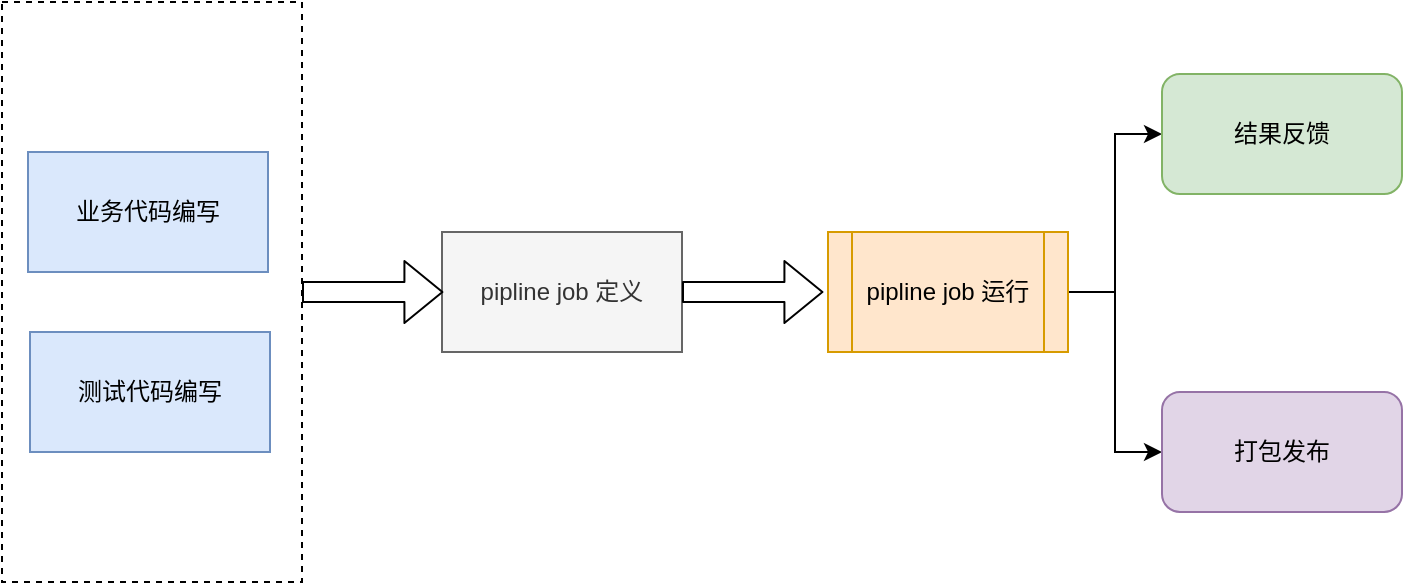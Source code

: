 <mxfile version="10.7.3" type="github"><diagram id="oZr0qd5XGFgEYdEZLRKj" name="第 1 页"><mxGraphModel dx="996" dy="565" grid="1" gridSize="10" guides="1" tooltips="1" connect="1" arrows="1" fold="1" page="1" pageScale="1" pageWidth="827" pageHeight="1169" math="0" shadow="0"><root><mxCell id="0"/><mxCell id="1" parent="0"/><mxCell id="rp30j5t_GwXiDYo8XEbb-10" value="" style="rounded=0;whiteSpace=wrap;html=1;fillColor=none;dashed=1;" vertex="1" parent="1"><mxGeometry x="20" y="125" width="150" height="290" as="geometry"/></mxCell><mxCell id="rp30j5t_GwXiDYo8XEbb-1" value="业务代码编写" style="rounded=0;whiteSpace=wrap;html=1;fillColor=#dae8fc;strokeColor=#6c8ebf;" vertex="1" parent="1"><mxGeometry x="33" y="200" width="120" height="60" as="geometry"/></mxCell><mxCell id="rp30j5t_GwXiDYo8XEbb-2" value="测试代码编写" style="rounded=0;whiteSpace=wrap;html=1;fillColor=#dae8fc;strokeColor=#6c8ebf;" vertex="1" parent="1"><mxGeometry x="34" y="290" width="120" height="60" as="geometry"/></mxCell><mxCell id="rp30j5t_GwXiDYo8XEbb-3" value="pipline job 定义" style="rounded=0;whiteSpace=wrap;html=1;fillColor=#f5f5f5;strokeColor=#666666;fontColor=#333333;" vertex="1" parent="1"><mxGeometry x="240" y="240" width="120" height="60" as="geometry"/></mxCell><mxCell id="rp30j5t_GwXiDYo8XEbb-13" style="edgeStyle=orthogonalEdgeStyle;rounded=0;orthogonalLoop=1;jettySize=auto;html=1;exitX=1;exitY=0.5;exitDx=0;exitDy=0;entryX=0;entryY=0.5;entryDx=0;entryDy=0;strokeWidth=1;" edge="1" parent="1" source="rp30j5t_GwXiDYo8XEbb-4" target="rp30j5t_GwXiDYo8XEbb-9"><mxGeometry relative="1" as="geometry"/></mxCell><mxCell id="rp30j5t_GwXiDYo8XEbb-14" style="edgeStyle=orthogonalEdgeStyle;rounded=0;orthogonalLoop=1;jettySize=auto;html=1;exitX=1;exitY=0.5;exitDx=0;exitDy=0;entryX=0;entryY=0.5;entryDx=0;entryDy=0;strokeWidth=1;" edge="1" parent="1" source="rp30j5t_GwXiDYo8XEbb-4" target="rp30j5t_GwXiDYo8XEbb-8"><mxGeometry relative="1" as="geometry"/></mxCell><mxCell id="rp30j5t_GwXiDYo8XEbb-4" value="pipline job 运行" style="shape=process;whiteSpace=wrap;html=1;backgroundOutline=1;fillColor=#ffe6cc;strokeColor=#d79b00;" vertex="1" parent="1"><mxGeometry x="433" y="240" width="120" height="60" as="geometry"/></mxCell><mxCell id="rp30j5t_GwXiDYo8XEbb-8" value="打包发布" style="rounded=1;whiteSpace=wrap;html=1;fillColor=#e1d5e7;strokeColor=#9673a6;" vertex="1" parent="1"><mxGeometry x="600" y="320" width="120" height="60" as="geometry"/></mxCell><mxCell id="rp30j5t_GwXiDYo8XEbb-9" value="结果反馈" style="rounded=1;whiteSpace=wrap;html=1;fillColor=#d5e8d4;strokeColor=#82b366;" vertex="1" parent="1"><mxGeometry x="600" y="161" width="120" height="60" as="geometry"/></mxCell><mxCell id="rp30j5t_GwXiDYo8XEbb-11" value="" style="shape=flexArrow;endArrow=classic;html=1;strokeWidth=1;" edge="1" parent="1" source="rp30j5t_GwXiDYo8XEbb-10"><mxGeometry width="50" height="50" relative="1" as="geometry"><mxPoint x="170" y="320" as="sourcePoint"/><mxPoint x="240.711" y="270" as="targetPoint"/></mxGeometry></mxCell><mxCell id="rp30j5t_GwXiDYo8XEbb-12" value="" style="shape=flexArrow;endArrow=classic;html=1;strokeWidth=1;" edge="1" parent="1" source="rp30j5t_GwXiDYo8XEbb-3"><mxGeometry width="50" height="50" relative="1" as="geometry"><mxPoint x="360" y="320" as="sourcePoint"/><mxPoint x="430.711" y="270" as="targetPoint"/></mxGeometry></mxCell></root></mxGraphModel></diagram></mxfile>